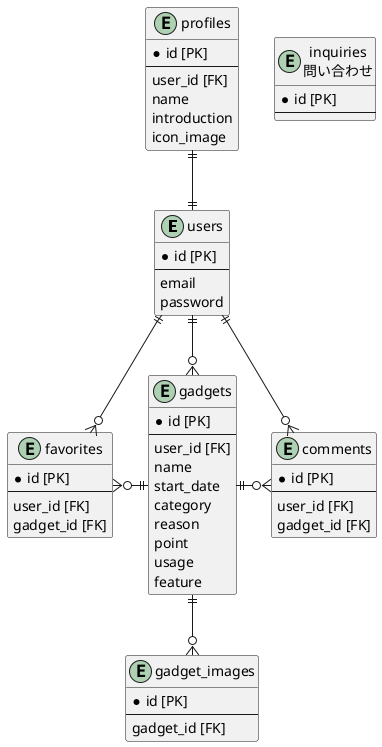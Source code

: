 @startuml OshiGadge

entity users {
  *id [PK]
  --
  email
  password
}

entity profiles {
  *id [PK]
  --
  user_id [FK]
  name
  introduction
  icon_image
}

entity gadgets {
  *id [PK]
  --
  user_id [FK]
  name
  start_date
  category
  reason
  point
  usage
  feature
}

entity favorites {
  *id [PK]
  --
  user_id [FK]
  gadget_id [FK]
}

entity comments {
  *id [PK]
  --
  user_id [FK]
  gadget_id [FK]
}

entity inquiries as "inquiries\n問い合わせ" {
  *id [PK]
  --
}

entity gadget_images {
  *id [PK]
  --
  gadget_id [FK]
}

users ||--o{ gadgets
users ||-u-|| profiles
users ||--o{ comments
users ||--o{ favorites
gadgets ||-r-o{ comments
gadgets ||-d-o{ gadget_images
gadgets ||-l-o{ favorites

@enduml
